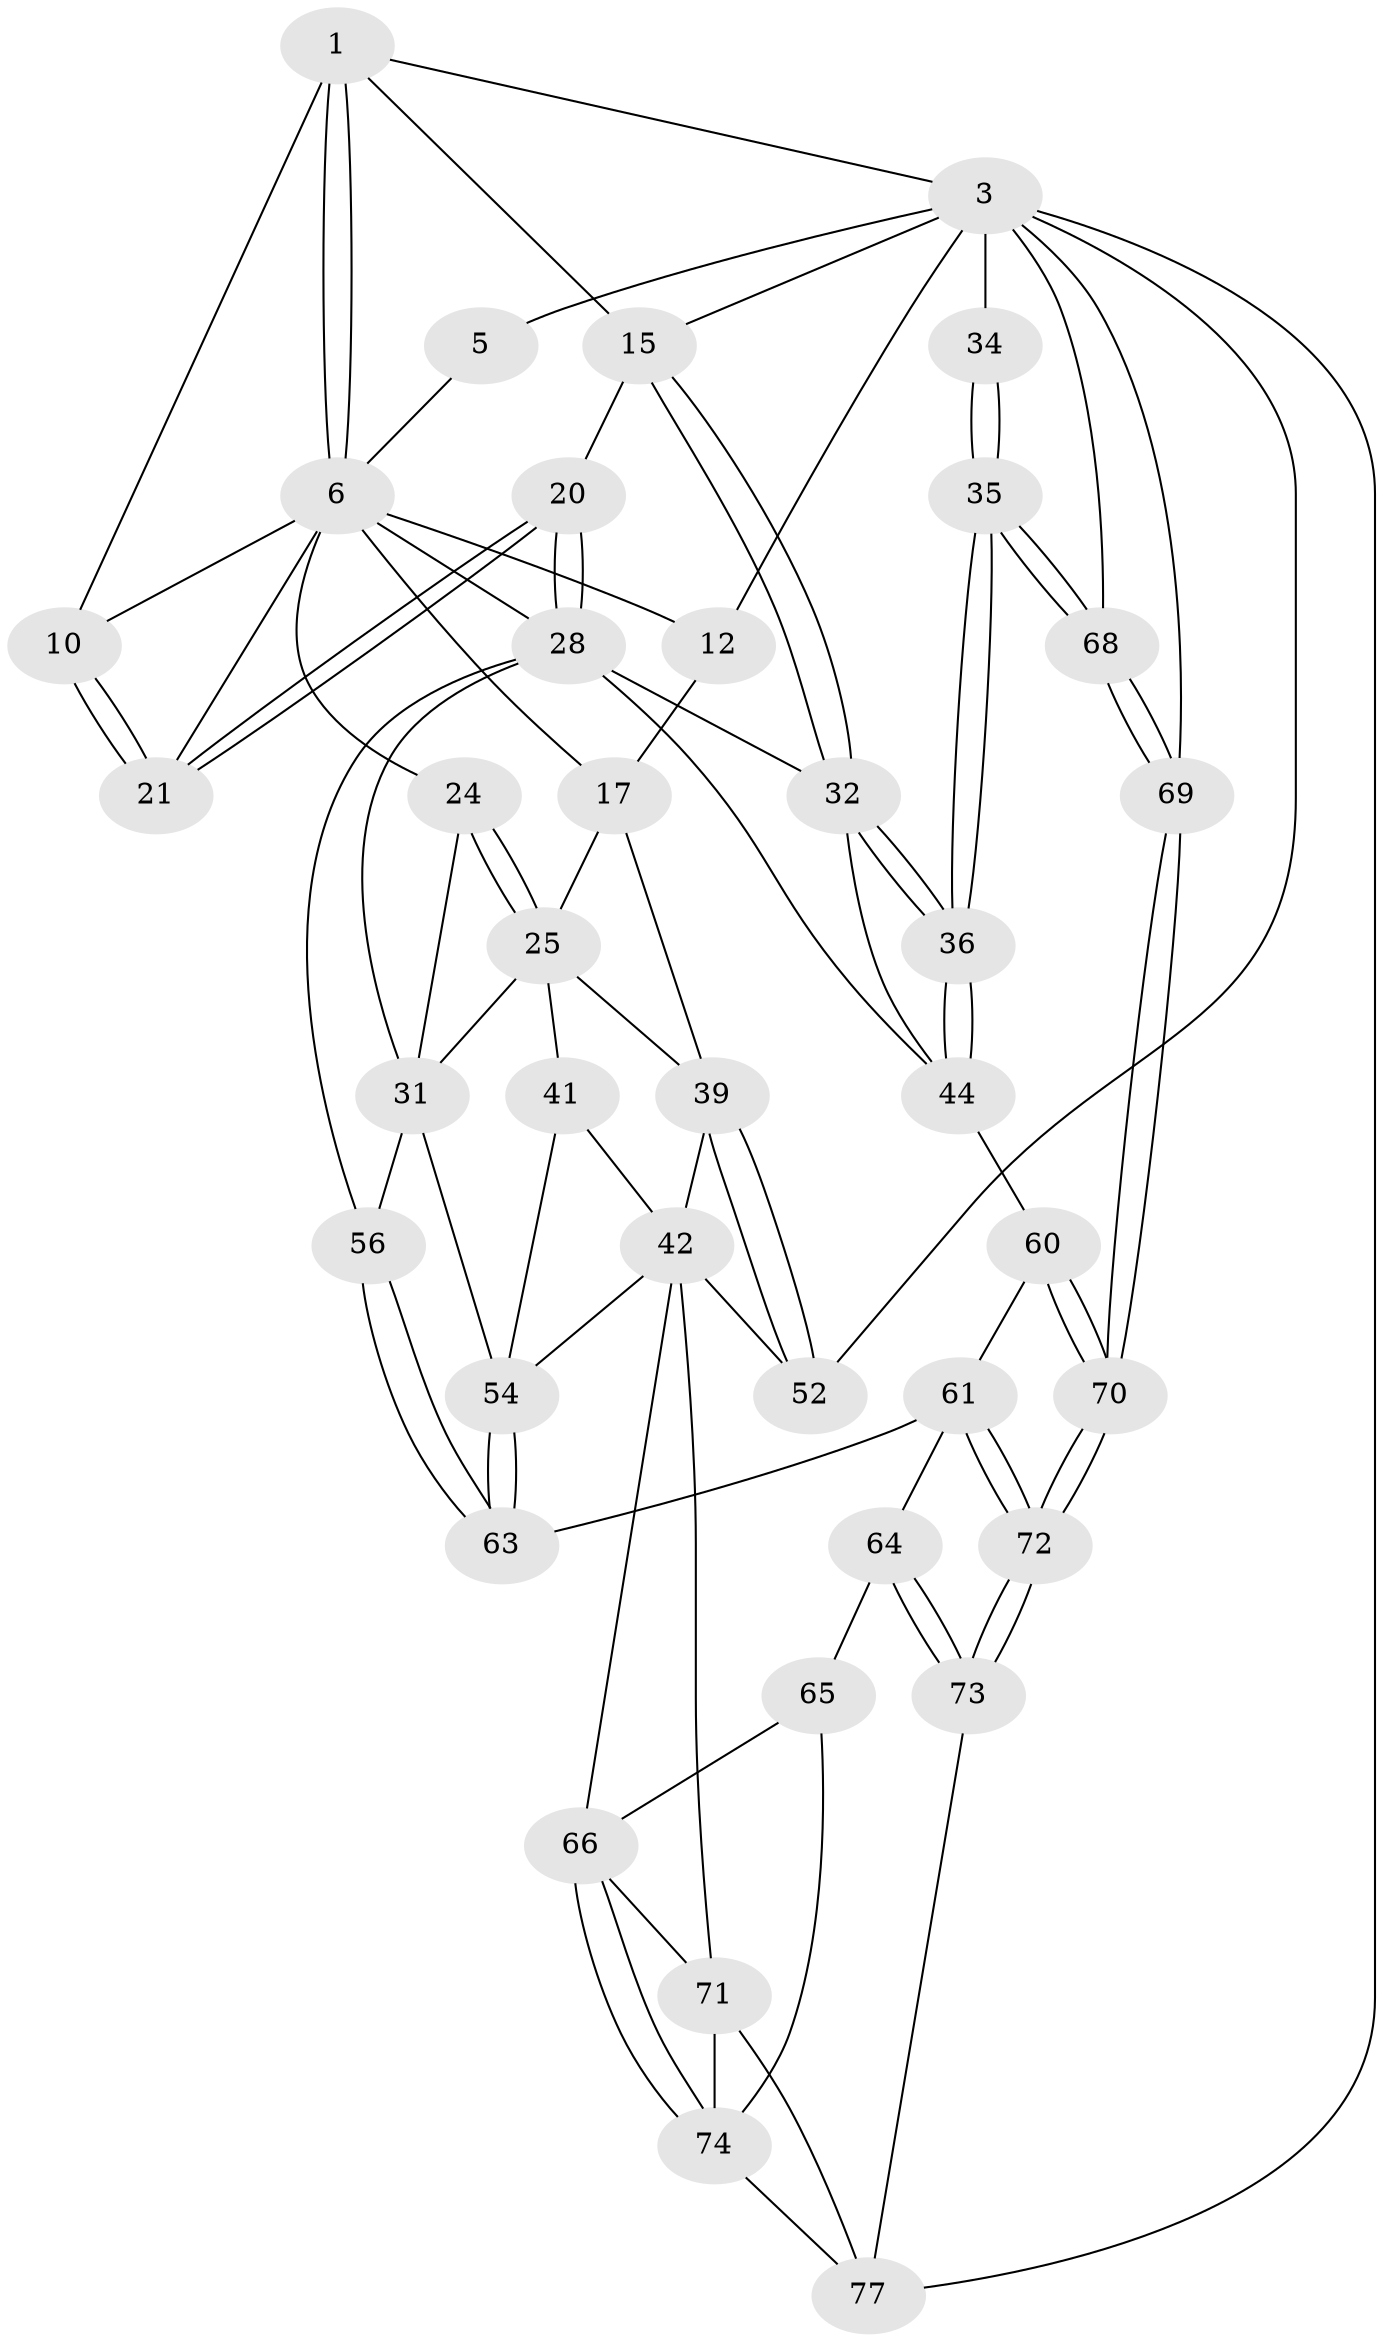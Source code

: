 // original degree distribution, {3: 0.02564102564102564, 4: 0.24358974358974358, 5: 0.5128205128205128, 6: 0.21794871794871795}
// Generated by graph-tools (version 1.1) at 2025/16/03/09/25 04:16:46]
// undirected, 39 vertices, 96 edges
graph export_dot {
graph [start="1"]
  node [color=gray90,style=filled];
  1 [pos="+0.4674923492616114+0.011493835746280878",super="+2"];
  3 [pos="+1+0",super="+4+13+48"];
  5 [pos="+0.21409234770224506+0"];
  6 [pos="+0.3903301343892844+0.219632562973891",super="+7+11"];
  10 [pos="+0.5939032215642503+0.31812335530142116"];
  12 [pos="+0+0.10486160325746305"];
  15 [pos="+0.8075152859562533+0.4239070445233593",super="+16"];
  17 [pos="+0.125084555615007+0.3129013558069097",super="+18"];
  20 [pos="+0.6384287363743691+0.4173967480832937"];
  21 [pos="+0.5964585741011493+0.3730202364428721"];
  24 [pos="+0.3130973062203105+0.40699888221375796"];
  25 [pos="+0.16084509906969074+0.5062132905154513",super="+38+26"];
  28 [pos="+0.5650221363556672+0.5122805383621677",super="+29"];
  31 [pos="+0.35408300041112206+0.5306113132725223",super="+37"];
  32 [pos="+0.7392262767199221+0.5311522625308064",super="+33"];
  34 [pos="+0.8673104849734312+0.6377150075958803"];
  35 [pos="+0.7267533686267555+0.7689297679368408"];
  36 [pos="+0.6817221028679895+0.7284036515281114"];
  39 [pos="+0+0.47729403765105965",super="+40"];
  41 [pos="+0.17056304277046716+0.6325878274212325"];
  42 [pos="+0.12490592885323488+0.6613916658959581",super="+43"];
  44 [pos="+0.6237300355081965+0.7035627338677375",super="+45"];
  52 [pos="+0+0.803883415014078"];
  54 [pos="+0.25535398542651105+0.6764879505565937",super="+55"];
  56 [pos="+0.36591732115762216+0.6450499300573904"];
  60 [pos="+0.4210485044026341+0.8114711566769168"];
  61 [pos="+0.3270362591081711+0.8246531542038061",super="+62"];
  63 [pos="+0.30265874260873377+0.782677592635128"];
  64 [pos="+0.2933056556656067+0.8391925732188615"];
  65 [pos="+0.2835922053849399+0.8442169621482475"];
  66 [pos="+0.27210452740011815+0.8472697442613866",super="+67"];
  68 [pos="+0.7573091611287999+0.8602934741154297"];
  69 [pos="+0.6966394260702492+1"];
  70 [pos="+0.6694525102365925+1"];
  71 [pos="+0.0938906095541494+0.9675462337034788",super="+75"];
  72 [pos="+0.5037009407801287+1"];
  73 [pos="+0.4667791195134492+1"];
  74 [pos="+0.22798690515472883+0.9213263807713259",super="+76"];
  77 [pos="+0.3585412155871784+1",super="+78"];
  1 -- 6;
  1 -- 6;
  1 -- 10;
  1 -- 3;
  1 -- 15;
  3 -- 12;
  3 -- 5;
  3 -- 34 [weight=2];
  3 -- 15;
  3 -- 52;
  3 -- 69;
  3 -- 68;
  3 -- 77;
  5 -- 6;
  6 -- 17 [weight=2];
  6 -- 12;
  6 -- 21;
  6 -- 24;
  6 -- 10;
  6 -- 28;
  10 -- 21;
  10 -- 21;
  12 -- 17;
  15 -- 32;
  15 -- 32;
  15 -- 20;
  17 -- 39;
  17 -- 25;
  20 -- 21;
  20 -- 21;
  20 -- 28;
  20 -- 28;
  24 -- 25;
  24 -- 25;
  24 -- 31;
  25 -- 41;
  25 -- 31;
  25 -- 39;
  28 -- 32;
  28 -- 56;
  28 -- 44;
  28 -- 31;
  31 -- 56;
  31 -- 54;
  32 -- 36;
  32 -- 36;
  32 -- 44;
  34 -- 35;
  34 -- 35;
  35 -- 36;
  35 -- 36;
  35 -- 68;
  35 -- 68;
  36 -- 44;
  36 -- 44;
  39 -- 52;
  39 -- 52;
  39 -- 42;
  41 -- 42;
  41 -- 54;
  42 -- 52;
  42 -- 54;
  42 -- 71;
  42 -- 66;
  44 -- 60;
  54 -- 63;
  54 -- 63;
  56 -- 63;
  56 -- 63;
  60 -- 61;
  60 -- 70;
  60 -- 70;
  61 -- 72;
  61 -- 72;
  61 -- 64;
  61 -- 63;
  64 -- 65;
  64 -- 73;
  64 -- 73;
  65 -- 66;
  65 -- 74;
  66 -- 74;
  66 -- 74;
  66 -- 71;
  68 -- 69;
  68 -- 69;
  69 -- 70;
  69 -- 70;
  70 -- 72;
  70 -- 72;
  71 -- 74;
  71 -- 77;
  72 -- 73;
  72 -- 73;
  73 -- 77;
  74 -- 77;
}
